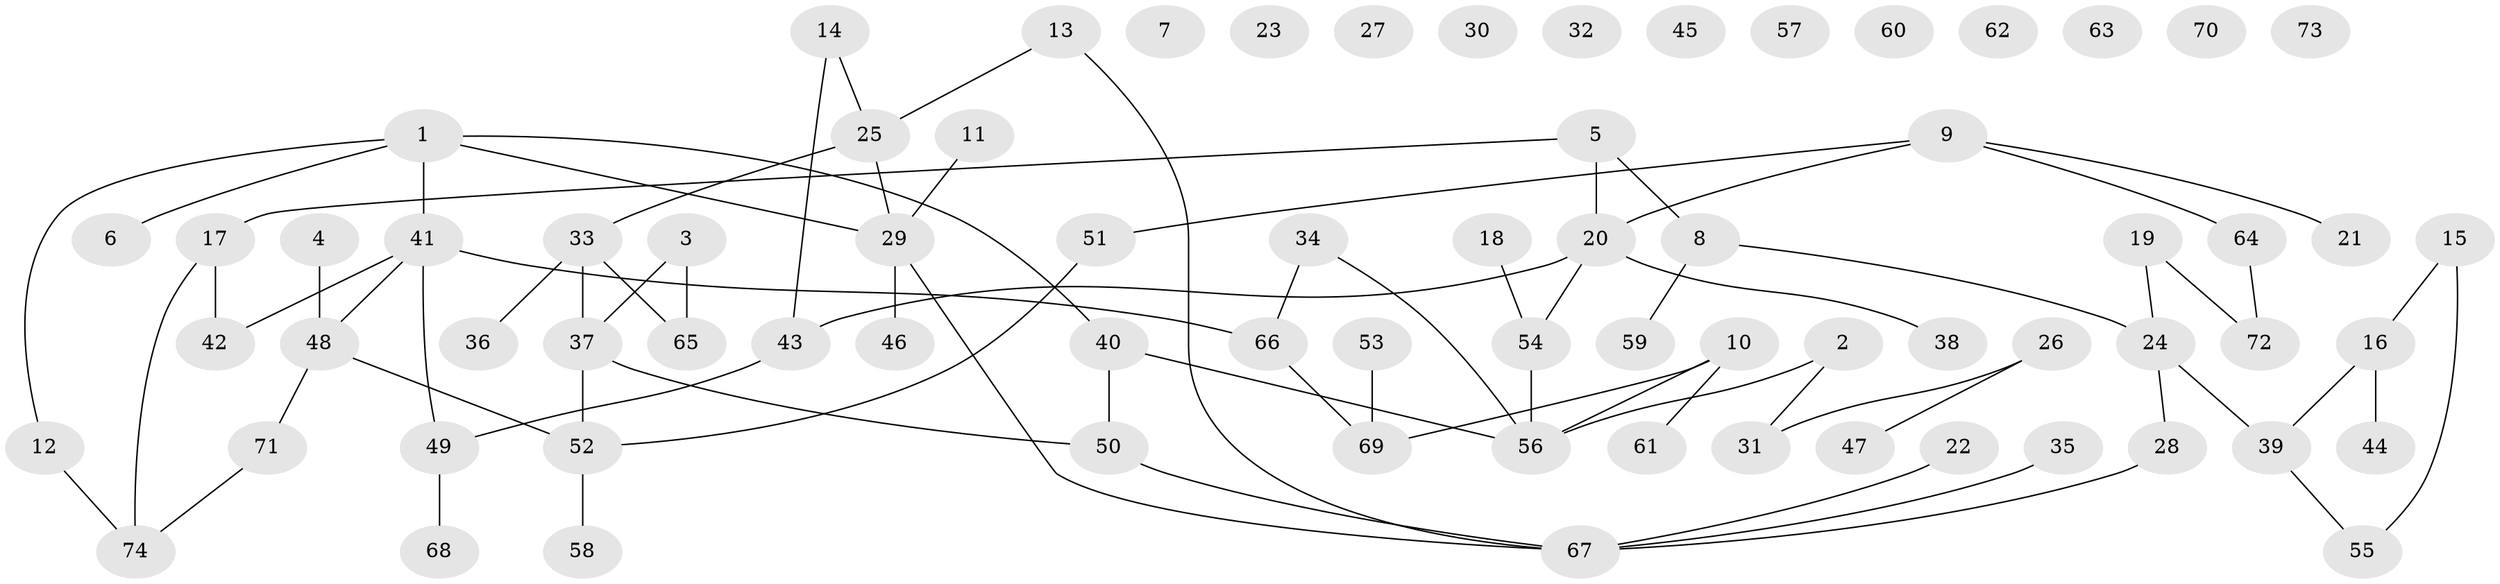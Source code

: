 // coarse degree distribution, {5: 0.08928571428571429, 2: 0.23214285714285715, 1: 0.25, 3: 0.07142857142857142, 0: 0.21428571428571427, 7: 0.017857142857142856, 4: 0.08928571428571429, 6: 0.03571428571428571}
// Generated by graph-tools (version 1.1) at 2025/41/03/06/25 10:41:21]
// undirected, 74 vertices, 77 edges
graph export_dot {
graph [start="1"]
  node [color=gray90,style=filled];
  1;
  2;
  3;
  4;
  5;
  6;
  7;
  8;
  9;
  10;
  11;
  12;
  13;
  14;
  15;
  16;
  17;
  18;
  19;
  20;
  21;
  22;
  23;
  24;
  25;
  26;
  27;
  28;
  29;
  30;
  31;
  32;
  33;
  34;
  35;
  36;
  37;
  38;
  39;
  40;
  41;
  42;
  43;
  44;
  45;
  46;
  47;
  48;
  49;
  50;
  51;
  52;
  53;
  54;
  55;
  56;
  57;
  58;
  59;
  60;
  61;
  62;
  63;
  64;
  65;
  66;
  67;
  68;
  69;
  70;
  71;
  72;
  73;
  74;
  1 -- 6;
  1 -- 12;
  1 -- 29;
  1 -- 40;
  1 -- 41;
  2 -- 31;
  2 -- 56;
  3 -- 37;
  3 -- 65;
  4 -- 48;
  5 -- 8;
  5 -- 17;
  5 -- 20;
  8 -- 24;
  8 -- 59;
  9 -- 20;
  9 -- 21;
  9 -- 51;
  9 -- 64;
  10 -- 56;
  10 -- 61;
  10 -- 69;
  11 -- 29;
  12 -- 74;
  13 -- 25;
  13 -- 67;
  14 -- 25;
  14 -- 43;
  15 -- 16;
  15 -- 55;
  16 -- 39;
  16 -- 44;
  17 -- 42;
  17 -- 74;
  18 -- 54;
  19 -- 24;
  19 -- 72;
  20 -- 38;
  20 -- 43;
  20 -- 54;
  22 -- 67;
  24 -- 28;
  24 -- 39;
  25 -- 29;
  25 -- 33;
  26 -- 31;
  26 -- 47;
  28 -- 67;
  29 -- 46;
  29 -- 67;
  33 -- 36;
  33 -- 37;
  33 -- 65;
  34 -- 56;
  34 -- 66;
  35 -- 67;
  37 -- 50;
  37 -- 52;
  39 -- 55;
  40 -- 50;
  40 -- 56;
  41 -- 42;
  41 -- 48;
  41 -- 49;
  41 -- 66;
  43 -- 49;
  48 -- 52;
  48 -- 71;
  49 -- 68;
  50 -- 67;
  51 -- 52;
  52 -- 58;
  53 -- 69;
  54 -- 56;
  64 -- 72;
  66 -- 69;
  71 -- 74;
}

